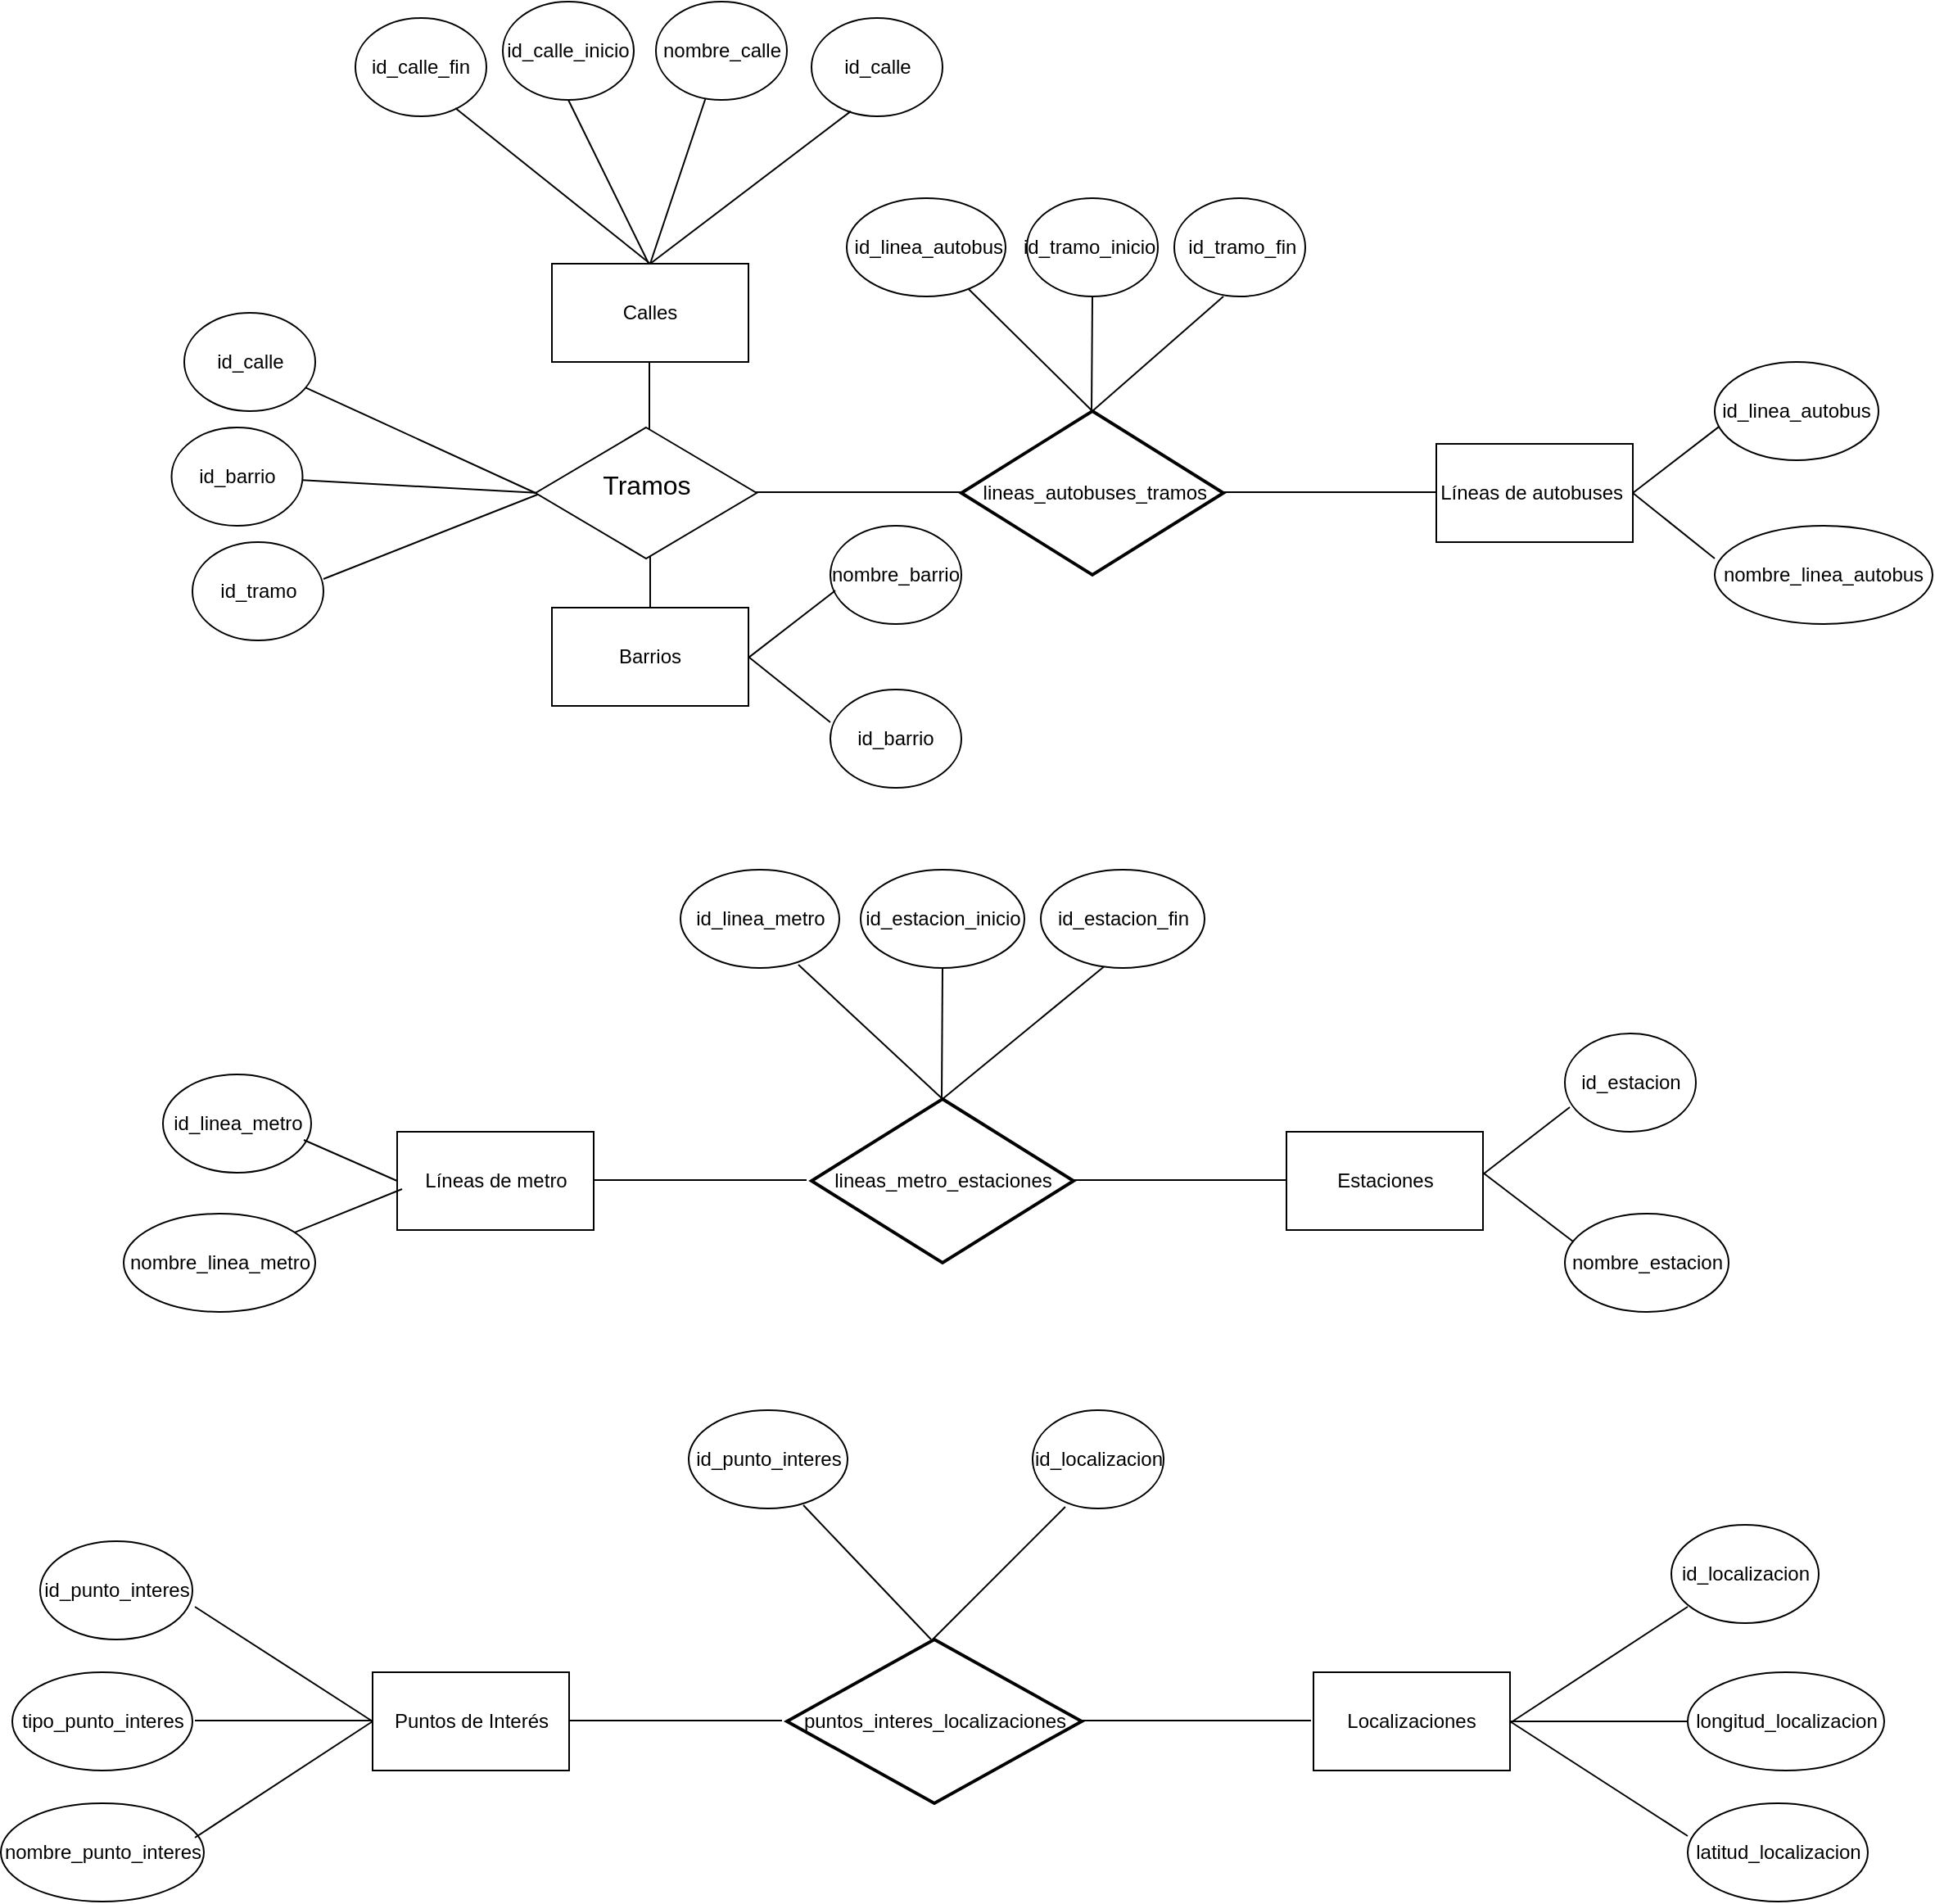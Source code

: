 <mxfile version="22.1.0" type="github">
  <diagram id="C5RBs43oDa-KdzZeNtuy" name="Page-1">
    <mxGraphModel dx="1317" dy="1832" grid="1" gridSize="10" guides="1" tooltips="1" connect="1" arrows="1" fold="1" page="1" pageScale="1" pageWidth="827" pageHeight="1169" math="0" shadow="0">
      <root>
        <mxCell id="WIyWlLk6GJQsqaUBKTNV-0" />
        <mxCell id="WIyWlLk6GJQsqaUBKTNV-1" parent="WIyWlLk6GJQsqaUBKTNV-0" />
        <mxCell id="mPyTUqxMGJh4DycX4-v5-0" value="Barrios" style="rounded=0;whiteSpace=wrap;html=1;" parent="WIyWlLk6GJQsqaUBKTNV-1" vertex="1">
          <mxGeometry x="600" y="340" width="120" height="60" as="geometry" />
        </mxCell>
        <mxCell id="mPyTUqxMGJh4DycX4-v5-2" value="Calles" style="rounded=0;whiteSpace=wrap;html=1;" parent="WIyWlLk6GJQsqaUBKTNV-1" vertex="1">
          <mxGeometry x="600" y="130" width="120" height="60" as="geometry" />
        </mxCell>
        <mxCell id="mPyTUqxMGJh4DycX4-v5-3" value="Estaciones" style="rounded=0;whiteSpace=wrap;html=1;" parent="WIyWlLk6GJQsqaUBKTNV-1" vertex="1">
          <mxGeometry x="1048.5" y="660" width="120" height="60" as="geometry" />
        </mxCell>
        <mxCell id="mPyTUqxMGJh4DycX4-v5-4" value="Líneas de metro" style="rounded=0;whiteSpace=wrap;html=1;" parent="WIyWlLk6GJQsqaUBKTNV-1" vertex="1">
          <mxGeometry x="505.5" y="660" width="120" height="60" as="geometry" />
        </mxCell>
        <mxCell id="mPyTUqxMGJh4DycX4-v5-5" value="Puntos de Interés" style="rounded=0;whiteSpace=wrap;html=1;" parent="WIyWlLk6GJQsqaUBKTNV-1" vertex="1">
          <mxGeometry x="490.5" y="990" width="120" height="60" as="geometry" />
        </mxCell>
        <mxCell id="mPyTUqxMGJh4DycX4-v5-6" value="Líneas de autobuses&amp;nbsp;" style="rounded=0;whiteSpace=wrap;html=1;" parent="WIyWlLk6GJQsqaUBKTNV-1" vertex="1">
          <mxGeometry x="1140" y="240" width="120" height="60" as="geometry" />
        </mxCell>
        <mxCell id="mPyTUqxMGJh4DycX4-v5-23" value="&amp;nbsp;lineas_autobuses_tramos" style="strokeWidth=2;html=1;shape=mxgraph.flowchart.decision;whiteSpace=wrap;" parent="WIyWlLk6GJQsqaUBKTNV-1" vertex="1">
          <mxGeometry x="850" y="220" width="160" height="100" as="geometry" />
        </mxCell>
        <mxCell id="mPyTUqxMGJh4DycX4-v5-24" value="lineas_metro_estaciones" style="strokeWidth=2;html=1;shape=mxgraph.flowchart.decision;whiteSpace=wrap;" parent="WIyWlLk6GJQsqaUBKTNV-1" vertex="1">
          <mxGeometry x="758.5" y="640" width="160" height="100" as="geometry" />
        </mxCell>
        <mxCell id="mPyTUqxMGJh4DycX4-v5-28" value="nombre_calle" style="ellipse;whiteSpace=wrap;html=1;" parent="WIyWlLk6GJQsqaUBKTNV-1" vertex="1">
          <mxGeometry x="663.5" y="-30" width="80" height="60" as="geometry" />
        </mxCell>
        <mxCell id="mPyTUqxMGJh4DycX4-v5-29" value="id_calle" style="ellipse;whiteSpace=wrap;html=1;" parent="WIyWlLk6GJQsqaUBKTNV-1" vertex="1">
          <mxGeometry x="758.5" y="-20" width="80" height="60" as="geometry" />
        </mxCell>
        <mxCell id="mPyTUqxMGJh4DycX4-v5-32" value="id_calle_inicio" style="ellipse;whiteSpace=wrap;html=1;" parent="WIyWlLk6GJQsqaUBKTNV-1" vertex="1">
          <mxGeometry x="570" y="-30" width="80" height="60" as="geometry" />
        </mxCell>
        <mxCell id="mPyTUqxMGJh4DycX4-v5-33" value="id_punto_interes" style="ellipse;whiteSpace=wrap;html=1;" parent="WIyWlLk6GJQsqaUBKTNV-1" vertex="1">
          <mxGeometry x="287.5" y="910" width="93" height="60" as="geometry" />
        </mxCell>
        <mxCell id="mPyTUqxMGJh4DycX4-v5-35" value="id_linea_autobus" style="ellipse;whiteSpace=wrap;html=1;" parent="WIyWlLk6GJQsqaUBKTNV-1" vertex="1">
          <mxGeometry x="1310" y="190" width="100" height="60" as="geometry" />
        </mxCell>
        <mxCell id="mPyTUqxMGJh4DycX4-v5-37" value="nombre_punto_interes" style="ellipse;whiteSpace=wrap;html=1;" parent="WIyWlLk6GJQsqaUBKTNV-1" vertex="1">
          <mxGeometry x="263.5" y="1070" width="124" height="60" as="geometry" />
        </mxCell>
        <mxCell id="mPyTUqxMGJh4DycX4-v5-40" value="nombre_linea_metro" style="ellipse;whiteSpace=wrap;html=1;" parent="WIyWlLk6GJQsqaUBKTNV-1" vertex="1">
          <mxGeometry x="338.5" y="710" width="117" height="60" as="geometry" />
        </mxCell>
        <mxCell id="mPyTUqxMGJh4DycX4-v5-41" value="tipo_punto_interes" style="ellipse;whiteSpace=wrap;html=1;" parent="WIyWlLk6GJQsqaUBKTNV-1" vertex="1">
          <mxGeometry x="270.5" y="990" width="110" height="60" as="geometry" />
        </mxCell>
        <mxCell id="mPyTUqxMGJh4DycX4-v5-42" value="nombre_linea_autobus" style="ellipse;whiteSpace=wrap;html=1;" parent="WIyWlLk6GJQsqaUBKTNV-1" vertex="1">
          <mxGeometry x="1310" y="290" width="133" height="60" as="geometry" />
        </mxCell>
        <mxCell id="mPyTUqxMGJh4DycX4-v5-44" value="id_linea_metro" style="ellipse;whiteSpace=wrap;html=1;" parent="WIyWlLk6GJQsqaUBKTNV-1" vertex="1">
          <mxGeometry x="362.5" y="625" width="90.5" height="60" as="geometry" />
        </mxCell>
        <mxCell id="mPyTUqxMGJh4DycX4-v5-45" value="nombre_estacion" style="ellipse;whiteSpace=wrap;html=1;" parent="WIyWlLk6GJQsqaUBKTNV-1" vertex="1">
          <mxGeometry x="1218.5" y="710" width="100" height="60" as="geometry" />
        </mxCell>
        <mxCell id="mPyTUqxMGJh4DycX4-v5-46" value="id_estacion" style="ellipse;whiteSpace=wrap;html=1;" parent="WIyWlLk6GJQsqaUBKTNV-1" vertex="1">
          <mxGeometry x="1218.5" y="600" width="80" height="60" as="geometry" />
        </mxCell>
        <mxCell id="mPyTUqxMGJh4DycX4-v5-47" value="id_barrio" style="ellipse;whiteSpace=wrap;html=1;" parent="WIyWlLk6GJQsqaUBKTNV-1" vertex="1">
          <mxGeometry x="770" y="390" width="80" height="60" as="geometry" />
        </mxCell>
        <mxCell id="mPyTUqxMGJh4DycX4-v5-48" value="id_barrio" style="ellipse;whiteSpace=wrap;html=1;" parent="WIyWlLk6GJQsqaUBKTNV-1" vertex="1">
          <mxGeometry x="367.75" y="230" width="80" height="60" as="geometry" />
        </mxCell>
        <mxCell id="mPyTUqxMGJh4DycX4-v5-49" value="id_tramo" style="ellipse;whiteSpace=wrap;html=1;" parent="WIyWlLk6GJQsqaUBKTNV-1" vertex="1">
          <mxGeometry x="380.5" y="300" width="80" height="60" as="geometry" />
        </mxCell>
        <mxCell id="mPyTUqxMGJh4DycX4-v5-50" value="nombre_barrio" style="ellipse;whiteSpace=wrap;html=1;" parent="WIyWlLk6GJQsqaUBKTNV-1" vertex="1">
          <mxGeometry x="770" y="290" width="80" height="60" as="geometry" />
        </mxCell>
        <mxCell id="mPyTUqxMGJh4DycX4-v5-52" value="Localizaciones" style="rounded=0;whiteSpace=wrap;html=1;" parent="WIyWlLk6GJQsqaUBKTNV-1" vertex="1">
          <mxGeometry x="1065" y="990" width="120" height="60" as="geometry" />
        </mxCell>
        <mxCell id="mPyTUqxMGJh4DycX4-v5-53" value="id_tramo_inicio&amp;nbsp;" style="ellipse;whiteSpace=wrap;html=1;" parent="WIyWlLk6GJQsqaUBKTNV-1" vertex="1">
          <mxGeometry x="890" y="90" width="80" height="60" as="geometry" />
        </mxCell>
        <mxCell id="mPyTUqxMGJh4DycX4-v5-54" value="&amp;nbsp;id_tramo_fin" style="ellipse;whiteSpace=wrap;html=1;" parent="WIyWlLk6GJQsqaUBKTNV-1" vertex="1">
          <mxGeometry x="980" y="90" width="80" height="60" as="geometry" />
        </mxCell>
        <mxCell id="mPyTUqxMGJh4DycX4-v5-55" value="&amp;nbsp;id_linea_autobus" style="ellipse;whiteSpace=wrap;html=1;" parent="WIyWlLk6GJQsqaUBKTNV-1" vertex="1">
          <mxGeometry x="780" y="90" width="97" height="60" as="geometry" />
        </mxCell>
        <mxCell id="mPyTUqxMGJh4DycX4-v5-56" value="" style="endArrow=none;html=1;rounded=0;" parent="WIyWlLk6GJQsqaUBKTNV-1" edge="1">
          <mxGeometry width="50" height="50" relative="1" as="geometry">
            <mxPoint x="929.5" y="220" as="sourcePoint" />
            <mxPoint x="930" y="150" as="targetPoint" />
          </mxGeometry>
        </mxCell>
        <mxCell id="mPyTUqxMGJh4DycX4-v5-57" value="" style="endArrow=none;html=1;rounded=0;" parent="WIyWlLk6GJQsqaUBKTNV-1" edge="1">
          <mxGeometry width="50" height="50" relative="1" as="geometry">
            <mxPoint x="930" y="220" as="sourcePoint" />
            <mxPoint x="1010" y="150" as="targetPoint" />
          </mxGeometry>
        </mxCell>
        <mxCell id="mPyTUqxMGJh4DycX4-v5-58" value="" style="endArrow=none;html=1;rounded=0;" parent="WIyWlLk6GJQsqaUBKTNV-1" source="mPyTUqxMGJh4DycX4-v5-55" edge="1">
          <mxGeometry width="50" height="50" relative="1" as="geometry">
            <mxPoint x="870" y="190" as="sourcePoint" />
            <mxPoint x="930" y="220" as="targetPoint" />
          </mxGeometry>
        </mxCell>
        <mxCell id="mPyTUqxMGJh4DycX4-v5-60" value="" style="endArrow=none;html=1;rounded=0;entryX=0.5;entryY=1;entryDx=0;entryDy=0;" parent="WIyWlLk6GJQsqaUBKTNV-1" target="mPyTUqxMGJh4DycX4-v5-65" edge="1">
          <mxGeometry width="50" height="50" relative="1" as="geometry">
            <mxPoint x="838" y="640" as="sourcePoint" />
            <mxPoint x="838.5" y="570" as="targetPoint" />
          </mxGeometry>
        </mxCell>
        <mxCell id="mPyTUqxMGJh4DycX4-v5-62" value="" style="endArrow=none;html=1;rounded=0;entryX=0.388;entryY=0.983;entryDx=0;entryDy=0;entryPerimeter=0;" parent="WIyWlLk6GJQsqaUBKTNV-1" target="mPyTUqxMGJh4DycX4-v5-67" edge="1">
          <mxGeometry width="50" height="50" relative="1" as="geometry">
            <mxPoint x="838.5" y="640" as="sourcePoint" />
            <mxPoint x="918.5" y="570" as="targetPoint" />
          </mxGeometry>
        </mxCell>
        <mxCell id="mPyTUqxMGJh4DycX4-v5-64" value="" style="endArrow=none;html=1;rounded=0;exitX=0.742;exitY=0.967;exitDx=0;exitDy=0;exitPerimeter=0;" parent="WIyWlLk6GJQsqaUBKTNV-1" source="mPyTUqxMGJh4DycX4-v5-68" edge="1">
          <mxGeometry width="50" height="50" relative="1" as="geometry">
            <mxPoint x="762.5" y="565" as="sourcePoint" />
            <mxPoint x="838.5" y="640" as="targetPoint" />
          </mxGeometry>
        </mxCell>
        <mxCell id="mPyTUqxMGJh4DycX4-v5-65" value="id_estacion_inicio" style="ellipse;whiteSpace=wrap;html=1;" parent="WIyWlLk6GJQsqaUBKTNV-1" vertex="1">
          <mxGeometry x="788.5" y="500" width="100" height="60" as="geometry" />
        </mxCell>
        <mxCell id="mPyTUqxMGJh4DycX4-v5-67" value="id_estacion_fin" style="ellipse;whiteSpace=wrap;html=1;" parent="WIyWlLk6GJQsqaUBKTNV-1" vertex="1">
          <mxGeometry x="898.5" y="500" width="100" height="60" as="geometry" />
        </mxCell>
        <mxCell id="mPyTUqxMGJh4DycX4-v5-68" value="id_linea_metro" style="ellipse;whiteSpace=wrap;html=1;" parent="WIyWlLk6GJQsqaUBKTNV-1" vertex="1">
          <mxGeometry x="678.5" y="500" width="97" height="60" as="geometry" />
        </mxCell>
        <mxCell id="mPyTUqxMGJh4DycX4-v5-69" value="puntos_interes_localizaciones" style="strokeWidth=2;html=1;shape=mxgraph.flowchart.decision;whiteSpace=wrap;" parent="WIyWlLk6GJQsqaUBKTNV-1" vertex="1">
          <mxGeometry x="743.5" y="970" width="180" height="100" as="geometry" />
        </mxCell>
        <mxCell id="mPyTUqxMGJh4DycX4-v5-70" value="" style="endArrow=none;html=1;rounded=0;entryX=0.388;entryY=0.983;entryDx=0;entryDy=0;entryPerimeter=0;" parent="WIyWlLk6GJQsqaUBKTNV-1" edge="1">
          <mxGeometry width="50" height="50" relative="1" as="geometry">
            <mxPoint x="832.46" y="970" as="sourcePoint" />
            <mxPoint x="913.46" y="889" as="targetPoint" />
          </mxGeometry>
        </mxCell>
        <mxCell id="mPyTUqxMGJh4DycX4-v5-72" value="" style="endArrow=none;html=1;rounded=0;exitX=0.742;exitY=0.967;exitDx=0;exitDy=0;exitPerimeter=0;" parent="WIyWlLk6GJQsqaUBKTNV-1" edge="1">
          <mxGeometry width="50" height="50" relative="1" as="geometry">
            <mxPoint x="753.53" y="888" as="sourcePoint" />
            <mxPoint x="831.53" y="970" as="targetPoint" />
          </mxGeometry>
        </mxCell>
        <mxCell id="mPyTUqxMGJh4DycX4-v5-73" value="id_punto_interes" style="ellipse;whiteSpace=wrap;html=1;" parent="WIyWlLk6GJQsqaUBKTNV-1" vertex="1">
          <mxGeometry x="683.5" y="830" width="97" height="60" as="geometry" />
        </mxCell>
        <mxCell id="mPyTUqxMGJh4DycX4-v5-74" value="id_localizacion" style="ellipse;whiteSpace=wrap;html=1;" parent="WIyWlLk6GJQsqaUBKTNV-1" vertex="1">
          <mxGeometry x="893.5" y="830" width="80" height="60" as="geometry" />
        </mxCell>
        <mxCell id="mPyTUqxMGJh4DycX4-v5-76" value="latitud_localizacion" style="ellipse;whiteSpace=wrap;html=1;" parent="WIyWlLk6GJQsqaUBKTNV-1" vertex="1">
          <mxGeometry x="1293.5" y="1070" width="110" height="60" as="geometry" />
        </mxCell>
        <mxCell id="mPyTUqxMGJh4DycX4-v5-77" value="&amp;nbsp;id_localizacion&amp;nbsp;" style="ellipse;whiteSpace=wrap;html=1;" parent="WIyWlLk6GJQsqaUBKTNV-1" vertex="1">
          <mxGeometry x="1283.5" y="900" width="90" height="60" as="geometry" />
        </mxCell>
        <mxCell id="mPyTUqxMGJh4DycX4-v5-78" value="longitud_localizacion" style="ellipse;whiteSpace=wrap;html=1;" parent="WIyWlLk6GJQsqaUBKTNV-1" vertex="1">
          <mxGeometry x="1293.5" y="990" width="120" height="60" as="geometry" />
        </mxCell>
        <mxCell id="mPyTUqxMGJh4DycX4-v5-79" value="" style="endArrow=none;html=1;rounded=0;entryX=0;entryY=0.5;entryDx=0;entryDy=0;" parent="WIyWlLk6GJQsqaUBKTNV-1" edge="1">
          <mxGeometry width="50" height="50" relative="1" as="geometry">
            <mxPoint x="918.5" y="689.5" as="sourcePoint" />
            <mxPoint x="1048.5" y="689.5" as="targetPoint" />
          </mxGeometry>
        </mxCell>
        <mxCell id="mPyTUqxMGJh4DycX4-v5-80" value="" style="endArrow=none;html=1;rounded=0;entryX=0;entryY=0.5;entryDx=0;entryDy=0;" parent="WIyWlLk6GJQsqaUBKTNV-1" edge="1">
          <mxGeometry width="50" height="50" relative="1" as="geometry">
            <mxPoint x="720" y="269.5" as="sourcePoint" />
            <mxPoint x="850" y="269.5" as="targetPoint" />
          </mxGeometry>
        </mxCell>
        <mxCell id="mPyTUqxMGJh4DycX4-v5-81" value="" style="endArrow=none;html=1;rounded=0;entryX=0;entryY=0.5;entryDx=0;entryDy=0;" parent="WIyWlLk6GJQsqaUBKTNV-1" edge="1">
          <mxGeometry width="50" height="50" relative="1" as="geometry">
            <mxPoint x="625.5" y="689.5" as="sourcePoint" />
            <mxPoint x="755.5" y="689.5" as="targetPoint" />
          </mxGeometry>
        </mxCell>
        <mxCell id="mPyTUqxMGJh4DycX4-v5-82" value="" style="endArrow=none;html=1;rounded=0;entryX=0;entryY=0.5;entryDx=0;entryDy=0;" parent="WIyWlLk6GJQsqaUBKTNV-1" edge="1">
          <mxGeometry width="50" height="50" relative="1" as="geometry">
            <mxPoint x="1010" y="269.5" as="sourcePoint" />
            <mxPoint x="1140" y="269.5" as="targetPoint" />
          </mxGeometry>
        </mxCell>
        <mxCell id="mPyTUqxMGJh4DycX4-v5-83" value="" style="endArrow=none;html=1;rounded=0;entryX=0;entryY=0.5;entryDx=0;entryDy=0;" parent="WIyWlLk6GJQsqaUBKTNV-1" edge="1">
          <mxGeometry width="50" height="50" relative="1" as="geometry">
            <mxPoint x="610.5" y="1019.5" as="sourcePoint" />
            <mxPoint x="740.5" y="1019.5" as="targetPoint" />
          </mxGeometry>
        </mxCell>
        <mxCell id="mPyTUqxMGJh4DycX4-v5-84" value="" style="endArrow=none;html=1;rounded=0;entryX=0;entryY=0.5;entryDx=0;entryDy=0;" parent="WIyWlLk6GJQsqaUBKTNV-1" edge="1">
          <mxGeometry width="50" height="50" relative="1" as="geometry">
            <mxPoint x="933.5" y="1019.5" as="sourcePoint" />
            <mxPoint x="1063.5" y="1019.5" as="targetPoint" />
          </mxGeometry>
        </mxCell>
        <mxCell id="mPyTUqxMGJh4DycX4-v5-85" value="" style="endArrow=none;html=1;rounded=0;entryX=0;entryY=0.5;entryDx=0;entryDy=0;" parent="WIyWlLk6GJQsqaUBKTNV-1" edge="1">
          <mxGeometry width="50" height="50" relative="1" as="geometry">
            <mxPoint x="933.5" y="1019.5" as="sourcePoint" />
            <mxPoint x="1063.5" y="1019.5" as="targetPoint" />
          </mxGeometry>
        </mxCell>
        <mxCell id="mPyTUqxMGJh4DycX4-v5-86" value="" style="endArrow=none;html=1;rounded=0;entryX=0;entryY=0.5;entryDx=0;entryDy=0;" parent="WIyWlLk6GJQsqaUBKTNV-1" edge="1">
          <mxGeometry width="50" height="50" relative="1" as="geometry">
            <mxPoint x="923.5" y="1019.5" as="sourcePoint" />
            <mxPoint x="1053.5" y="1019.5" as="targetPoint" />
          </mxGeometry>
        </mxCell>
        <mxCell id="mPyTUqxMGJh4DycX4-v5-87" value="" style="endArrow=none;html=1;rounded=0;exitX=0.5;exitY=0;exitDx=0;exitDy=0;exitPerimeter=0;entryX=0.5;entryY=1;entryDx=0;entryDy=0;" parent="WIyWlLk6GJQsqaUBKTNV-1" source="mPyTUqxMGJh4DycX4-v5-0" edge="1">
          <mxGeometry width="50" height="50" relative="1" as="geometry">
            <mxPoint x="659.5" y="330" as="sourcePoint" />
            <mxPoint x="660" y="297.5" as="targetPoint" />
            <Array as="points" />
          </mxGeometry>
        </mxCell>
        <mxCell id="B0xLCWAMawa5iLT7gMd6-0" value="" style="endArrow=none;html=1;rounded=0;entryX=0.027;entryY=0.657;entryDx=0;entryDy=0;entryPerimeter=0;" parent="WIyWlLk6GJQsqaUBKTNV-1" target="mPyTUqxMGJh4DycX4-v5-35" edge="1">
          <mxGeometry width="50" height="50" relative="1" as="geometry">
            <mxPoint x="1260" y="270" as="sourcePoint" />
            <mxPoint x="1310" y="220" as="targetPoint" />
          </mxGeometry>
        </mxCell>
        <mxCell id="B0xLCWAMawa5iLT7gMd6-1" value="" style="endArrow=none;html=1;rounded=0;exitX=1;exitY=0.5;exitDx=0;exitDy=0;" parent="WIyWlLk6GJQsqaUBKTNV-1" source="mPyTUqxMGJh4DycX4-v5-6" edge="1">
          <mxGeometry width="50" height="50" relative="1" as="geometry">
            <mxPoint x="1268.65" y="290.58" as="sourcePoint" />
            <mxPoint x="1310" y="310" as="targetPoint" />
          </mxGeometry>
        </mxCell>
        <mxCell id="B0xLCWAMawa5iLT7gMd6-3" value="" style="endArrow=none;html=1;rounded=0;" parent="WIyWlLk6GJQsqaUBKTNV-1" edge="1" source="mPyTUqxMGJh4DycX4-v5-48">
          <mxGeometry width="50" height="50" relative="1" as="geometry">
            <mxPoint x="442.5" y="245" as="sourcePoint" />
            <mxPoint x="592.5" y="270" as="targetPoint" />
            <Array as="points" />
          </mxGeometry>
        </mxCell>
        <mxCell id="B0xLCWAMawa5iLT7gMd6-4" value="id_calle_fin" style="ellipse;whiteSpace=wrap;html=1;" parent="WIyWlLk6GJQsqaUBKTNV-1" vertex="1">
          <mxGeometry x="480" y="-20" width="80" height="60" as="geometry" />
        </mxCell>
        <mxCell id="B0xLCWAMawa5iLT7gMd6-5" value="" style="endArrow=none;html=1;rounded=0;exitX=1;exitY=0.375;exitDx=0;exitDy=0;exitPerimeter=0;" parent="WIyWlLk6GJQsqaUBKTNV-1" edge="1" source="mPyTUqxMGJh4DycX4-v5-49">
          <mxGeometry width="50" height="50" relative="1" as="geometry">
            <mxPoint x="450" y="300" as="sourcePoint" />
            <mxPoint x="600" y="267.5" as="targetPoint" />
            <Array as="points" />
          </mxGeometry>
        </mxCell>
        <mxCell id="B0xLCWAMawa5iLT7gMd6-9" value="" style="endArrow=none;html=1;rounded=0;entryX=0.027;entryY=0.657;entryDx=0;entryDy=0;entryPerimeter=0;" parent="WIyWlLk6GJQsqaUBKTNV-1" edge="1">
          <mxGeometry width="50" height="50" relative="1" as="geometry">
            <mxPoint x="720" y="370.58" as="sourcePoint" />
            <mxPoint x="773" y="329.58" as="targetPoint" />
          </mxGeometry>
        </mxCell>
        <mxCell id="B0xLCWAMawa5iLT7gMd6-10" value="" style="endArrow=none;html=1;rounded=0;exitX=1;exitY=0.5;exitDx=0;exitDy=0;" parent="WIyWlLk6GJQsqaUBKTNV-1" edge="1">
          <mxGeometry width="50" height="50" relative="1" as="geometry">
            <mxPoint x="720" y="370" as="sourcePoint" />
            <mxPoint x="770" y="410" as="targetPoint" />
          </mxGeometry>
        </mxCell>
        <mxCell id="B0xLCWAMawa5iLT7gMd6-13" value="" style="endArrow=none;html=1;rounded=0;entryX=0.027;entryY=0.657;entryDx=0;entryDy=0;entryPerimeter=0;" parent="WIyWlLk6GJQsqaUBKTNV-1" edge="1">
          <mxGeometry width="50" height="50" relative="1" as="geometry">
            <mxPoint x="1168.5" y="686" as="sourcePoint" />
            <mxPoint x="1221.5" y="645" as="targetPoint" />
          </mxGeometry>
        </mxCell>
        <mxCell id="B0xLCWAMawa5iLT7gMd6-14" value="" style="endArrow=none;html=1;rounded=0;exitX=1;exitY=0.5;exitDx=0;exitDy=0;entryX=0.05;entryY=0.283;entryDx=0;entryDy=0;entryPerimeter=0;" parent="WIyWlLk6GJQsqaUBKTNV-1" target="mPyTUqxMGJh4DycX4-v5-45" edge="1">
          <mxGeometry width="50" height="50" relative="1" as="geometry">
            <mxPoint x="1168.5" y="685" as="sourcePoint" />
            <mxPoint x="1218.5" y="725" as="targetPoint" />
          </mxGeometry>
        </mxCell>
        <mxCell id="B0xLCWAMawa5iLT7gMd6-15" value="" style="endArrow=none;html=1;rounded=0;" parent="WIyWlLk6GJQsqaUBKTNV-1" edge="1">
          <mxGeometry width="50" height="50" relative="1" as="geometry">
            <mxPoint x="448.5" y="665" as="sourcePoint" />
            <mxPoint x="505.5" y="690" as="targetPoint" />
          </mxGeometry>
        </mxCell>
        <mxCell id="B0xLCWAMawa5iLT7gMd6-16" value="" style="endArrow=none;html=1;rounded=0;" parent="WIyWlLk6GJQsqaUBKTNV-1" source="mPyTUqxMGJh4DycX4-v5-40" edge="1">
          <mxGeometry width="50" height="50" relative="1" as="geometry">
            <mxPoint x="441.5" y="685" as="sourcePoint" />
            <mxPoint x="508.5" y="695" as="targetPoint" />
          </mxGeometry>
        </mxCell>
        <mxCell id="B0xLCWAMawa5iLT7gMd6-17" value="" style="endArrow=none;html=1;rounded=0;" parent="WIyWlLk6GJQsqaUBKTNV-1" edge="1">
          <mxGeometry width="50" height="50" relative="1" as="geometry">
            <mxPoint x="1293.5" y="1020" as="sourcePoint" />
            <mxPoint x="1185" y="1020" as="targetPoint" />
          </mxGeometry>
        </mxCell>
        <mxCell id="B0xLCWAMawa5iLT7gMd6-18" value="" style="endArrow=none;html=1;rounded=0;" parent="WIyWlLk6GJQsqaUBKTNV-1" edge="1">
          <mxGeometry width="50" height="50" relative="1" as="geometry">
            <mxPoint x="1185" y="1021" as="sourcePoint" />
            <mxPoint x="1293.5" y="950" as="targetPoint" />
          </mxGeometry>
        </mxCell>
        <mxCell id="B0xLCWAMawa5iLT7gMd6-19" value="" style="endArrow=none;html=1;rounded=0;exitX=0.742;exitY=0.967;exitDx=0;exitDy=0;exitPerimeter=0;" parent="WIyWlLk6GJQsqaUBKTNV-1" edge="1">
          <mxGeometry width="50" height="50" relative="1" as="geometry">
            <mxPoint x="1185" y="1020" as="sourcePoint" />
            <mxPoint x="1293.5" y="1090" as="targetPoint" />
          </mxGeometry>
        </mxCell>
        <mxCell id="B0xLCWAMawa5iLT7gMd6-20" value="" style="endArrow=none;html=1;rounded=0;exitX=0.742;exitY=0.967;exitDx=0;exitDy=0;exitPerimeter=0;" parent="WIyWlLk6GJQsqaUBKTNV-1" edge="1">
          <mxGeometry width="50" height="50" relative="1" as="geometry">
            <mxPoint x="382" y="950" as="sourcePoint" />
            <mxPoint x="490.5" y="1020" as="targetPoint" />
          </mxGeometry>
        </mxCell>
        <mxCell id="B0xLCWAMawa5iLT7gMd6-21" value="" style="endArrow=none;html=1;rounded=0;" parent="WIyWlLk6GJQsqaUBKTNV-1" edge="1">
          <mxGeometry width="50" height="50" relative="1" as="geometry">
            <mxPoint x="490.5" y="1019.5" as="sourcePoint" />
            <mxPoint x="382" y="1019.5" as="targetPoint" />
          </mxGeometry>
        </mxCell>
        <mxCell id="B0xLCWAMawa5iLT7gMd6-22" value="" style="endArrow=none;html=1;rounded=0;" parent="WIyWlLk6GJQsqaUBKTNV-1" edge="1">
          <mxGeometry width="50" height="50" relative="1" as="geometry">
            <mxPoint x="382" y="1091" as="sourcePoint" />
            <mxPoint x="490.5" y="1020" as="targetPoint" />
          </mxGeometry>
        </mxCell>
        <mxCell id="B0xLCWAMawa5iLT7gMd6-23" value="" style="endArrow=none;html=1;rounded=0;exitX=0.5;exitY=0;exitDx=0;exitDy=0;exitPerimeter=0;entryX=0.5;entryY=1;entryDx=0;entryDy=0;" parent="WIyWlLk6GJQsqaUBKTNV-1" edge="1">
          <mxGeometry width="50" height="50" relative="1" as="geometry">
            <mxPoint x="659.5" y="232.5" as="sourcePoint" />
            <mxPoint x="659.5" y="190" as="targetPoint" />
            <Array as="points" />
          </mxGeometry>
        </mxCell>
        <mxCell id="B0xLCWAMawa5iLT7gMd6-24" value="" style="endArrow=none;html=1;rounded=0;entryX=0.3;entryY=0.949;entryDx=0;entryDy=0;entryPerimeter=0;" parent="WIyWlLk6GJQsqaUBKTNV-1" edge="1" target="mPyTUqxMGJh4DycX4-v5-29">
          <mxGeometry width="50" height="50" relative="1" as="geometry">
            <mxPoint x="660" y="130.0" as="sourcePoint" />
            <mxPoint x="710" y="60" as="targetPoint" />
          </mxGeometry>
        </mxCell>
        <mxCell id="B0xLCWAMawa5iLT7gMd6-25" value="" style="endArrow=none;html=1;rounded=0;entryX=0.5;entryY=0;entryDx=0;entryDy=0;" parent="WIyWlLk6GJQsqaUBKTNV-1" edge="1" target="mPyTUqxMGJh4DycX4-v5-2" source="mPyTUqxMGJh4DycX4-v5-28">
          <mxGeometry width="50" height="50" relative="1" as="geometry">
            <mxPoint x="610" y="60" as="sourcePoint" />
            <mxPoint x="657" y="130" as="targetPoint" />
          </mxGeometry>
        </mxCell>
        <mxCell id="X_ZMlKX8hckyZ3OgOBXB-0" value="" style="rhombus;whiteSpace=wrap;html=1;fontSize=16;" vertex="1" parent="WIyWlLk6GJQsqaUBKTNV-1">
          <mxGeometry x="590" y="230" width="135" height="80" as="geometry" />
        </mxCell>
        <mxCell id="X_ZMlKX8hckyZ3OgOBXB-10" value="id_calle" style="ellipse;whiteSpace=wrap;html=1;" vertex="1" parent="WIyWlLk6GJQsqaUBKTNV-1">
          <mxGeometry x="375.5" y="160" width="80" height="60" as="geometry" />
        </mxCell>
        <mxCell id="X_ZMlKX8hckyZ3OgOBXB-11" value="" style="endArrow=none;html=1;rounded=0;" edge="1" parent="WIyWlLk6GJQsqaUBKTNV-1" source="X_ZMlKX8hckyZ3OgOBXB-10">
          <mxGeometry width="50" height="50" relative="1" as="geometry">
            <mxPoint x="450" y="190" as="sourcePoint" />
            <mxPoint x="590" y="270" as="targetPoint" />
            <Array as="points" />
          </mxGeometry>
        </mxCell>
        <mxCell id="X_ZMlKX8hckyZ3OgOBXB-12" value="" style="endArrow=none;html=1;rounded=0;exitX=0.5;exitY=1;exitDx=0;exitDy=0;" edge="1" parent="WIyWlLk6GJQsqaUBKTNV-1" source="mPyTUqxMGJh4DycX4-v5-32">
          <mxGeometry width="50" height="50" relative="1" as="geometry">
            <mxPoint x="600" y="80" as="sourcePoint" />
            <mxPoint x="659.13" y="130" as="targetPoint" />
          </mxGeometry>
        </mxCell>
        <mxCell id="X_ZMlKX8hckyZ3OgOBXB-13" value="" style="endArrow=none;html=1;rounded=0;entryX=0.5;entryY=0;entryDx=0;entryDy=0;exitX=0.763;exitY=0.917;exitDx=0;exitDy=0;exitPerimeter=0;" edge="1" parent="WIyWlLk6GJQsqaUBKTNV-1" source="B0xLCWAMawa5iLT7gMd6-4" target="mPyTUqxMGJh4DycX4-v5-2">
          <mxGeometry width="50" height="50" relative="1" as="geometry">
            <mxPoint x="520" y="80" as="sourcePoint" />
            <mxPoint x="580.06" y="130" as="targetPoint" />
          </mxGeometry>
        </mxCell>
        <mxCell id="X_ZMlKX8hckyZ3OgOBXB-14" value="Tramos" style="text;strokeColor=none;fillColor=none;html=1;align=center;verticalAlign=middle;whiteSpace=wrap;rounded=0;fontSize=16;" vertex="1" parent="WIyWlLk6GJQsqaUBKTNV-1">
          <mxGeometry x="627.5" y="250" width="60" height="30" as="geometry" />
        </mxCell>
      </root>
    </mxGraphModel>
  </diagram>
</mxfile>
